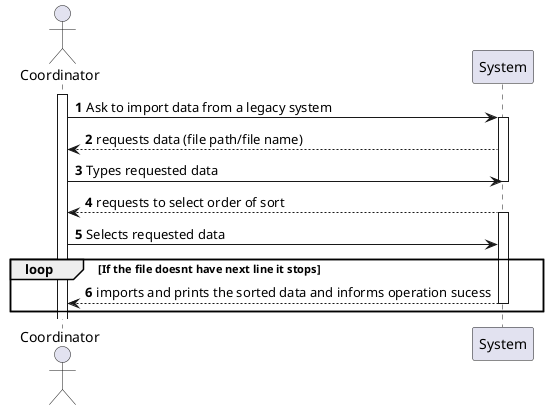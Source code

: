 @startuml
'https://plantuml.com/sequence-diagram
autonumber

actor "Coordinator" as coord
activate coord

coord-> System : Ask to import data from a legacy system
activate System
System--> coord : requests data (file path/file name)
coord-> System : Types requested data
deactivate System
System--> coord : requests to select order of sort
activate System
coord-> System : Selects requested data
loop If the file doesnt have next line it stops
System--> coord : imports and prints the sorted data and informs operation sucess
deactivate System

end
@enduml